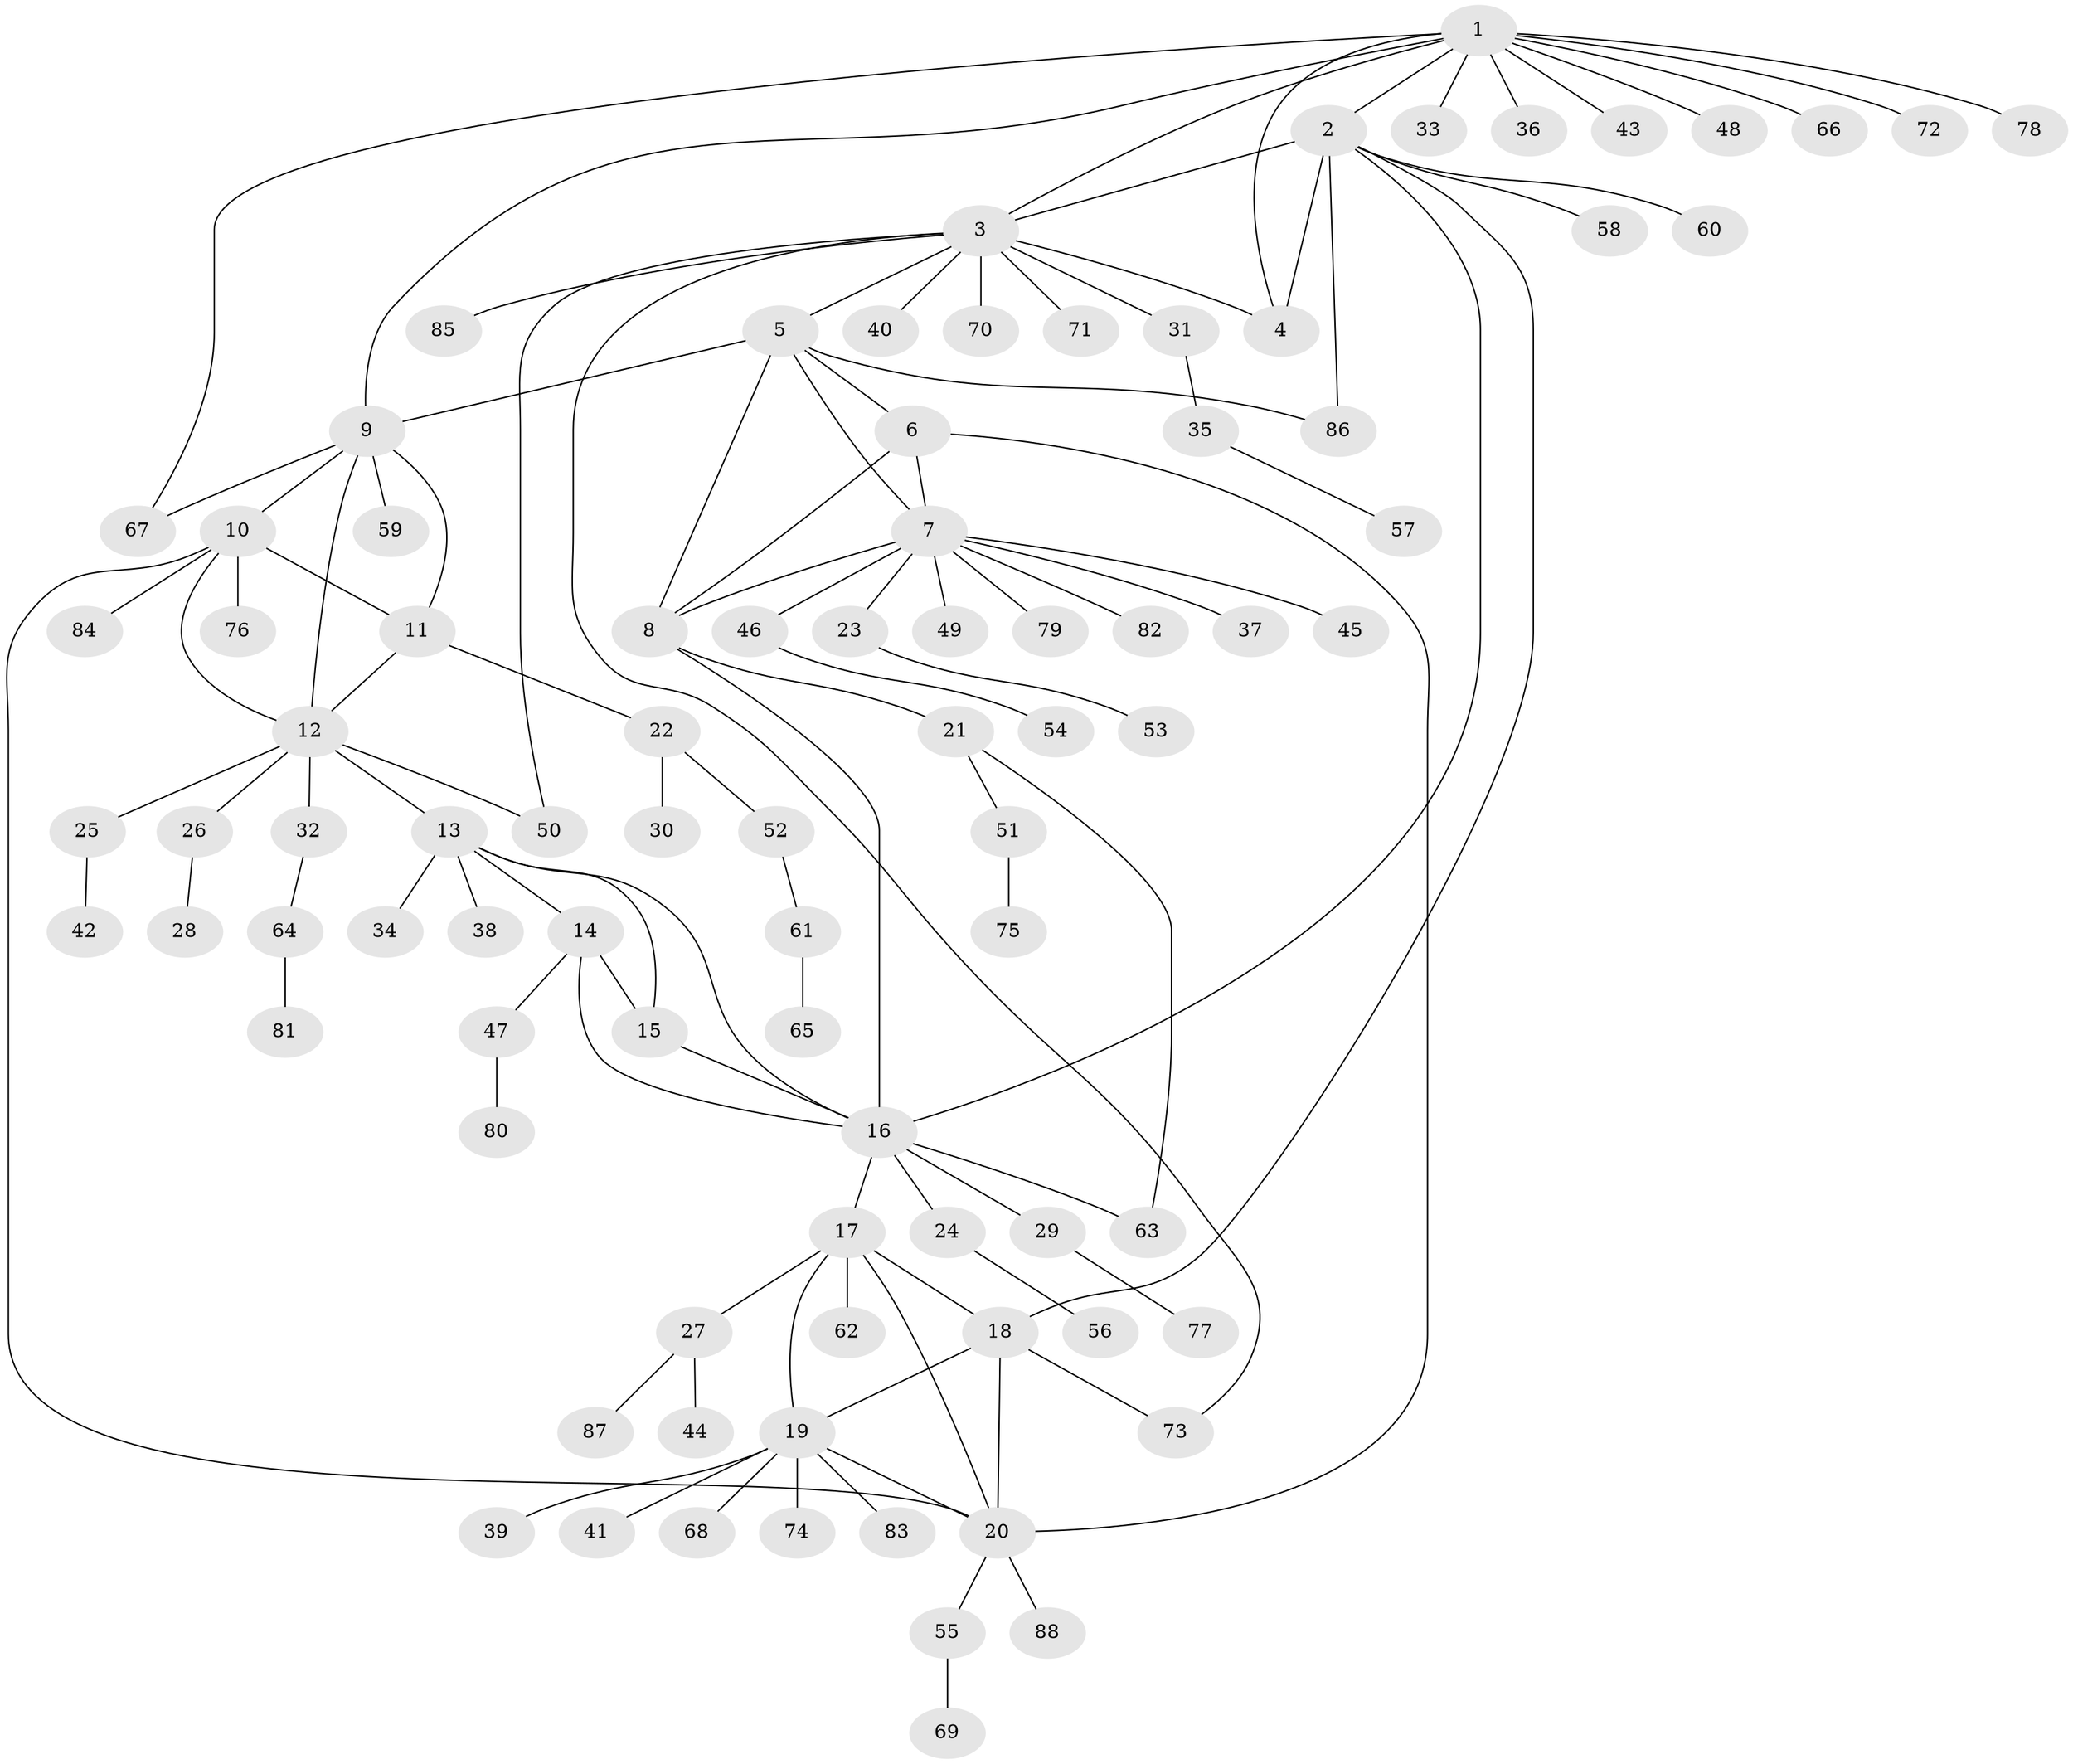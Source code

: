 // coarse degree distribution, {11: 0.015625, 7: 0.046875, 10: 0.03125, 3: 0.046875, 5: 0.0625, 8: 0.046875, 4: 0.03125, 2: 0.171875, 1: 0.546875}
// Generated by graph-tools (version 1.1) at 2025/42/03/06/25 10:42:12]
// undirected, 88 vertices, 113 edges
graph export_dot {
graph [start="1"]
  node [color=gray90,style=filled];
  1;
  2;
  3;
  4;
  5;
  6;
  7;
  8;
  9;
  10;
  11;
  12;
  13;
  14;
  15;
  16;
  17;
  18;
  19;
  20;
  21;
  22;
  23;
  24;
  25;
  26;
  27;
  28;
  29;
  30;
  31;
  32;
  33;
  34;
  35;
  36;
  37;
  38;
  39;
  40;
  41;
  42;
  43;
  44;
  45;
  46;
  47;
  48;
  49;
  50;
  51;
  52;
  53;
  54;
  55;
  56;
  57;
  58;
  59;
  60;
  61;
  62;
  63;
  64;
  65;
  66;
  67;
  68;
  69;
  70;
  71;
  72;
  73;
  74;
  75;
  76;
  77;
  78;
  79;
  80;
  81;
  82;
  83;
  84;
  85;
  86;
  87;
  88;
  1 -- 2;
  1 -- 3;
  1 -- 4;
  1 -- 9;
  1 -- 33;
  1 -- 36;
  1 -- 43;
  1 -- 48;
  1 -- 66;
  1 -- 67;
  1 -- 72;
  1 -- 78;
  2 -- 3;
  2 -- 4;
  2 -- 16;
  2 -- 18;
  2 -- 58;
  2 -- 60;
  2 -- 86;
  3 -- 4;
  3 -- 5;
  3 -- 31;
  3 -- 40;
  3 -- 50;
  3 -- 70;
  3 -- 71;
  3 -- 73;
  3 -- 85;
  5 -- 6;
  5 -- 7;
  5 -- 8;
  5 -- 9;
  5 -- 86;
  6 -- 7;
  6 -- 8;
  6 -- 20;
  7 -- 8;
  7 -- 23;
  7 -- 37;
  7 -- 45;
  7 -- 46;
  7 -- 49;
  7 -- 79;
  7 -- 82;
  8 -- 16;
  8 -- 21;
  9 -- 10;
  9 -- 11;
  9 -- 12;
  9 -- 59;
  9 -- 67;
  10 -- 11;
  10 -- 12;
  10 -- 20;
  10 -- 76;
  10 -- 84;
  11 -- 12;
  11 -- 22;
  12 -- 13;
  12 -- 25;
  12 -- 26;
  12 -- 32;
  12 -- 50;
  13 -- 14;
  13 -- 15;
  13 -- 16;
  13 -- 34;
  13 -- 38;
  14 -- 15;
  14 -- 16;
  14 -- 47;
  15 -- 16;
  16 -- 17;
  16 -- 24;
  16 -- 29;
  16 -- 63;
  17 -- 18;
  17 -- 19;
  17 -- 20;
  17 -- 27;
  17 -- 62;
  18 -- 19;
  18 -- 20;
  18 -- 73;
  19 -- 20;
  19 -- 39;
  19 -- 41;
  19 -- 68;
  19 -- 74;
  19 -- 83;
  20 -- 55;
  20 -- 88;
  21 -- 51;
  21 -- 63;
  22 -- 30;
  22 -- 52;
  23 -- 53;
  24 -- 56;
  25 -- 42;
  26 -- 28;
  27 -- 44;
  27 -- 87;
  29 -- 77;
  31 -- 35;
  32 -- 64;
  35 -- 57;
  46 -- 54;
  47 -- 80;
  51 -- 75;
  52 -- 61;
  55 -- 69;
  61 -- 65;
  64 -- 81;
}
